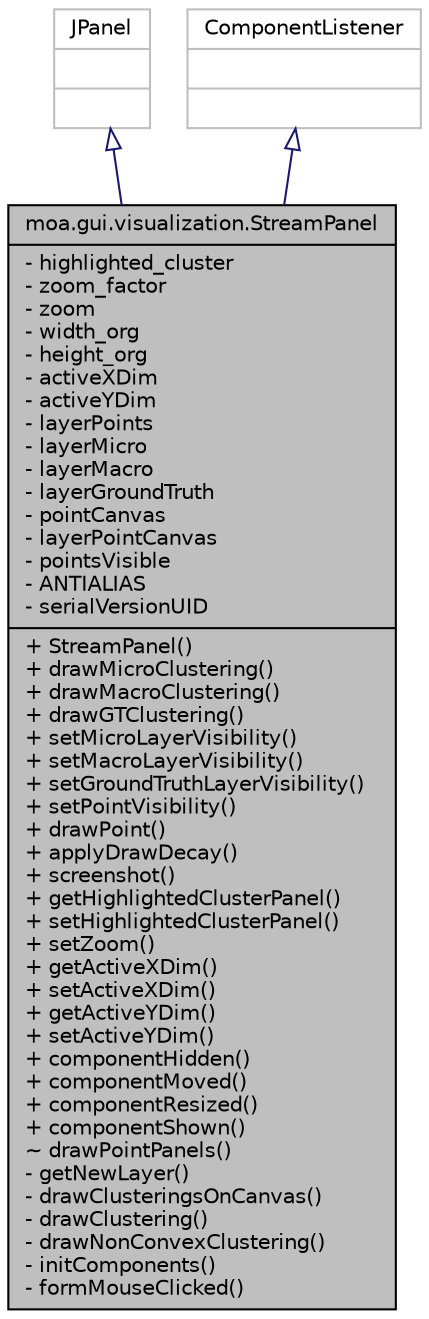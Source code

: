digraph G
{
  edge [fontname="Helvetica",fontsize="10",labelfontname="Helvetica",labelfontsize="10"];
  node [fontname="Helvetica",fontsize="10",shape=record];
  Node1 [label="{moa.gui.visualization.StreamPanel\n|- highlighted_cluster\l- zoom_factor\l- zoom\l- width_org\l- height_org\l- activeXDim\l- activeYDim\l- layerPoints\l- layerMicro\l- layerMacro\l- layerGroundTruth\l- pointCanvas\l- layerPointCanvas\l- pointsVisible\l- ANTIALIAS\l- serialVersionUID\l|+ StreamPanel()\l+ drawMicroClustering()\l+ drawMacroClustering()\l+ drawGTClustering()\l+ setMicroLayerVisibility()\l+ setMacroLayerVisibility()\l+ setGroundTruthLayerVisibility()\l+ setPointVisibility()\l+ drawPoint()\l+ applyDrawDecay()\l+ screenshot()\l+ getHighlightedClusterPanel()\l+ setHighlightedClusterPanel()\l+ setZoom()\l+ getActiveXDim()\l+ setActiveXDim()\l+ getActiveYDim()\l+ setActiveYDim()\l+ componentHidden()\l+ componentMoved()\l+ componentResized()\l+ componentShown()\l~ drawPointPanels()\l- getNewLayer()\l- drawClusteringsOnCanvas()\l- drawClustering()\l- drawNonConvexClustering()\l- initComponents()\l- formMouseClicked()\l}",height=0.2,width=0.4,color="black", fillcolor="grey75", style="filled" fontcolor="black"];
  Node2 -> Node1 [dir=back,color="midnightblue",fontsize="10",style="solid",arrowtail="empty",fontname="Helvetica"];
  Node2 [label="{JPanel\n||}",height=0.2,width=0.4,color="grey75", fillcolor="white", style="filled"];
  Node3 -> Node1 [dir=back,color="midnightblue",fontsize="10",style="solid",arrowtail="empty",fontname="Helvetica"];
  Node3 [label="{ComponentListener\n||}",height=0.2,width=0.4,color="grey75", fillcolor="white", style="filled"];
}

